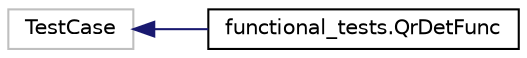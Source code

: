 digraph "Graphical Class Hierarchy"
{
  edge [fontname="Helvetica",fontsize="10",labelfontname="Helvetica",labelfontsize="10"];
  node [fontname="Helvetica",fontsize="10",shape=record];
  rankdir="LR";
  Node1 [label="TestCase",height=0.2,width=0.4,color="grey75", fillcolor="white", style="filled"];
  Node1 -> Node2 [dir="back",color="midnightblue",fontsize="10",style="solid",fontname="Helvetica"];
  Node2 [label="functional_tests.QrDetFunc",height=0.2,width=0.4,color="black", fillcolor="white", style="filled",URL="$classfunctional__tests_1_1QrDetFunc.html",tooltip="Supports the deployment of QR detection functional tests. "];
}
